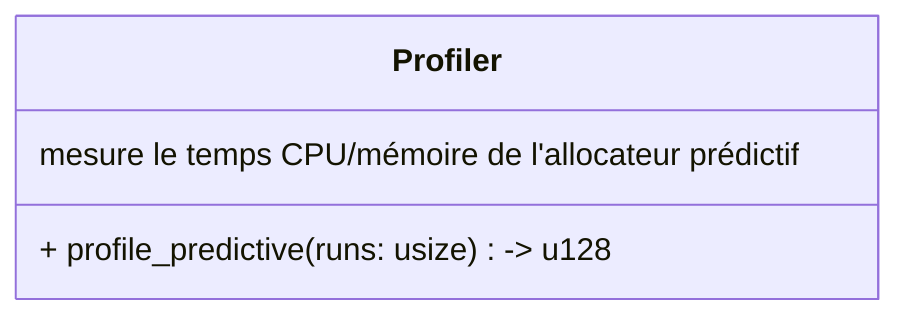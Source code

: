 classDiagram
    class Profiler {
        + profile_predictive(runs: usize) -> u128
    }
    Profiler : mesure le temps CPU/mémoire de l'allocateur prédictif